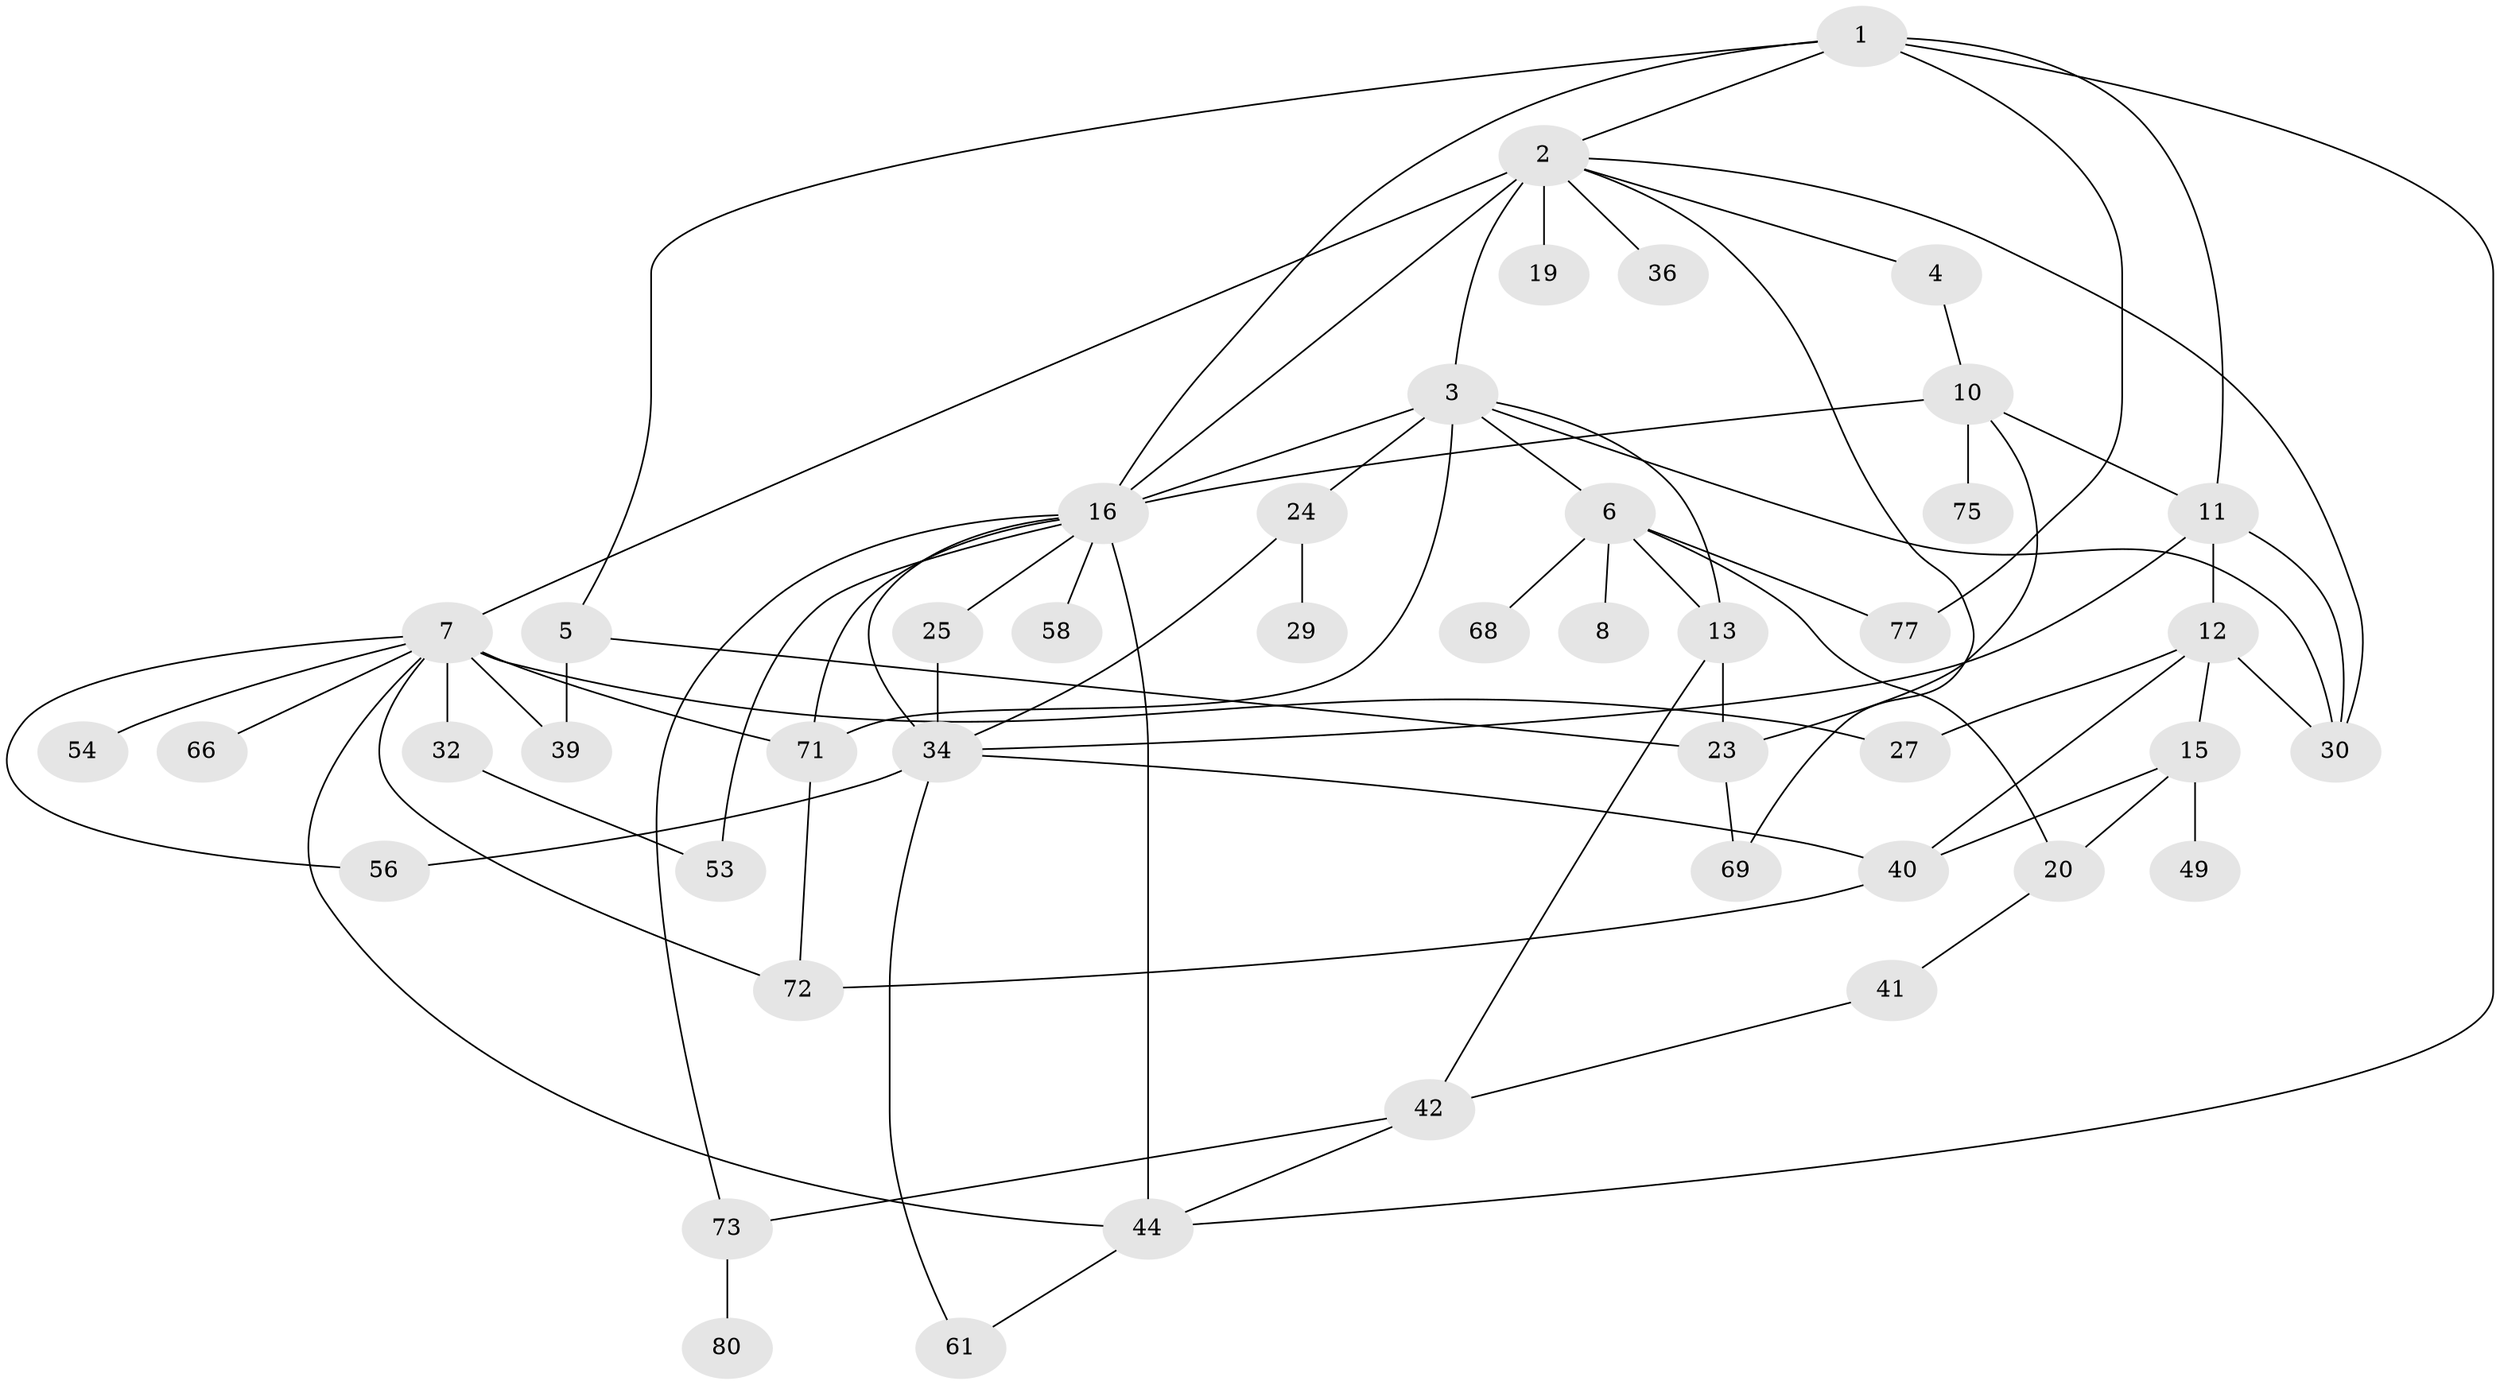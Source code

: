 // original degree distribution, {6: 0.054945054945054944, 9: 0.02197802197802198, 5: 0.04395604395604396, 4: 0.14285714285714285, 2: 0.25274725274725274, 3: 0.24175824175824176, 1: 0.24175824175824176}
// Generated by graph-tools (version 1.1) at 2025/13/03/09/25 04:13:25]
// undirected, 45 vertices, 76 edges
graph export_dot {
graph [start="1"]
  node [color=gray90,style=filled];
  1 [super="+9"];
  2 [super="+33"];
  3 [super="+14"];
  4 [super="+17+86"];
  5 [super="+48"];
  6 [super="+46"];
  7 [super="+52+38+26"];
  8 [super="+28"];
  10 [super="+70"];
  11 [super="+37"];
  12 [super="+22"];
  13 [super="+63"];
  15 [super="+35"];
  16 [super="+59+18"];
  19 [super="+91"];
  20 [super="+81"];
  23 [super="+89"];
  24;
  25;
  27 [super="+64"];
  29;
  30;
  32 [super="+84"];
  34 [super="+43"];
  36 [super="+47"];
  39 [super="+57"];
  40 [super="+78"];
  41 [super="+67"];
  42;
  44 [super="+87"];
  49;
  53;
  54;
  56 [super="+76"];
  58;
  61;
  66;
  68;
  69;
  71 [super="+74"];
  72;
  73;
  75;
  77;
  80;
  1 -- 2;
  1 -- 5;
  1 -- 11;
  1 -- 77;
  1 -- 44;
  1 -- 16;
  2 -- 3;
  2 -- 4;
  2 -- 7 [weight=2];
  2 -- 19;
  2 -- 36;
  2 -- 30;
  2 -- 69;
  2 -- 16 [weight=2];
  3 -- 6;
  3 -- 24;
  3 -- 30;
  3 -- 71;
  3 -- 13;
  3 -- 16;
  4 -- 10;
  5 -- 23;
  5 -- 39;
  6 -- 8;
  6 -- 13;
  6 -- 20;
  6 -- 68;
  6 -- 77;
  7 -- 27;
  7 -- 32;
  7 -- 72;
  7 -- 39 [weight=2];
  7 -- 66;
  7 -- 54;
  7 -- 71;
  7 -- 56 [weight=2];
  7 -- 44;
  10 -- 23;
  10 -- 75;
  10 -- 11;
  10 -- 16;
  11 -- 12;
  11 -- 34;
  11 -- 30;
  12 -- 15 [weight=2];
  12 -- 30;
  12 -- 27;
  12 -- 40;
  13 -- 42;
  13 -- 23;
  15 -- 49;
  15 -- 40;
  15 -- 20;
  16 -- 25;
  16 -- 58;
  16 -- 73;
  16 -- 34;
  16 -- 53;
  16 -- 71;
  16 -- 44;
  20 -- 41;
  23 -- 69;
  24 -- 29;
  24 -- 34;
  25 -- 34;
  32 -- 53;
  34 -- 56;
  34 -- 61;
  34 -- 40;
  40 -- 72;
  41 -- 42;
  42 -- 73;
  42 -- 44;
  44 -- 61;
  71 -- 72;
  73 -- 80;
}
